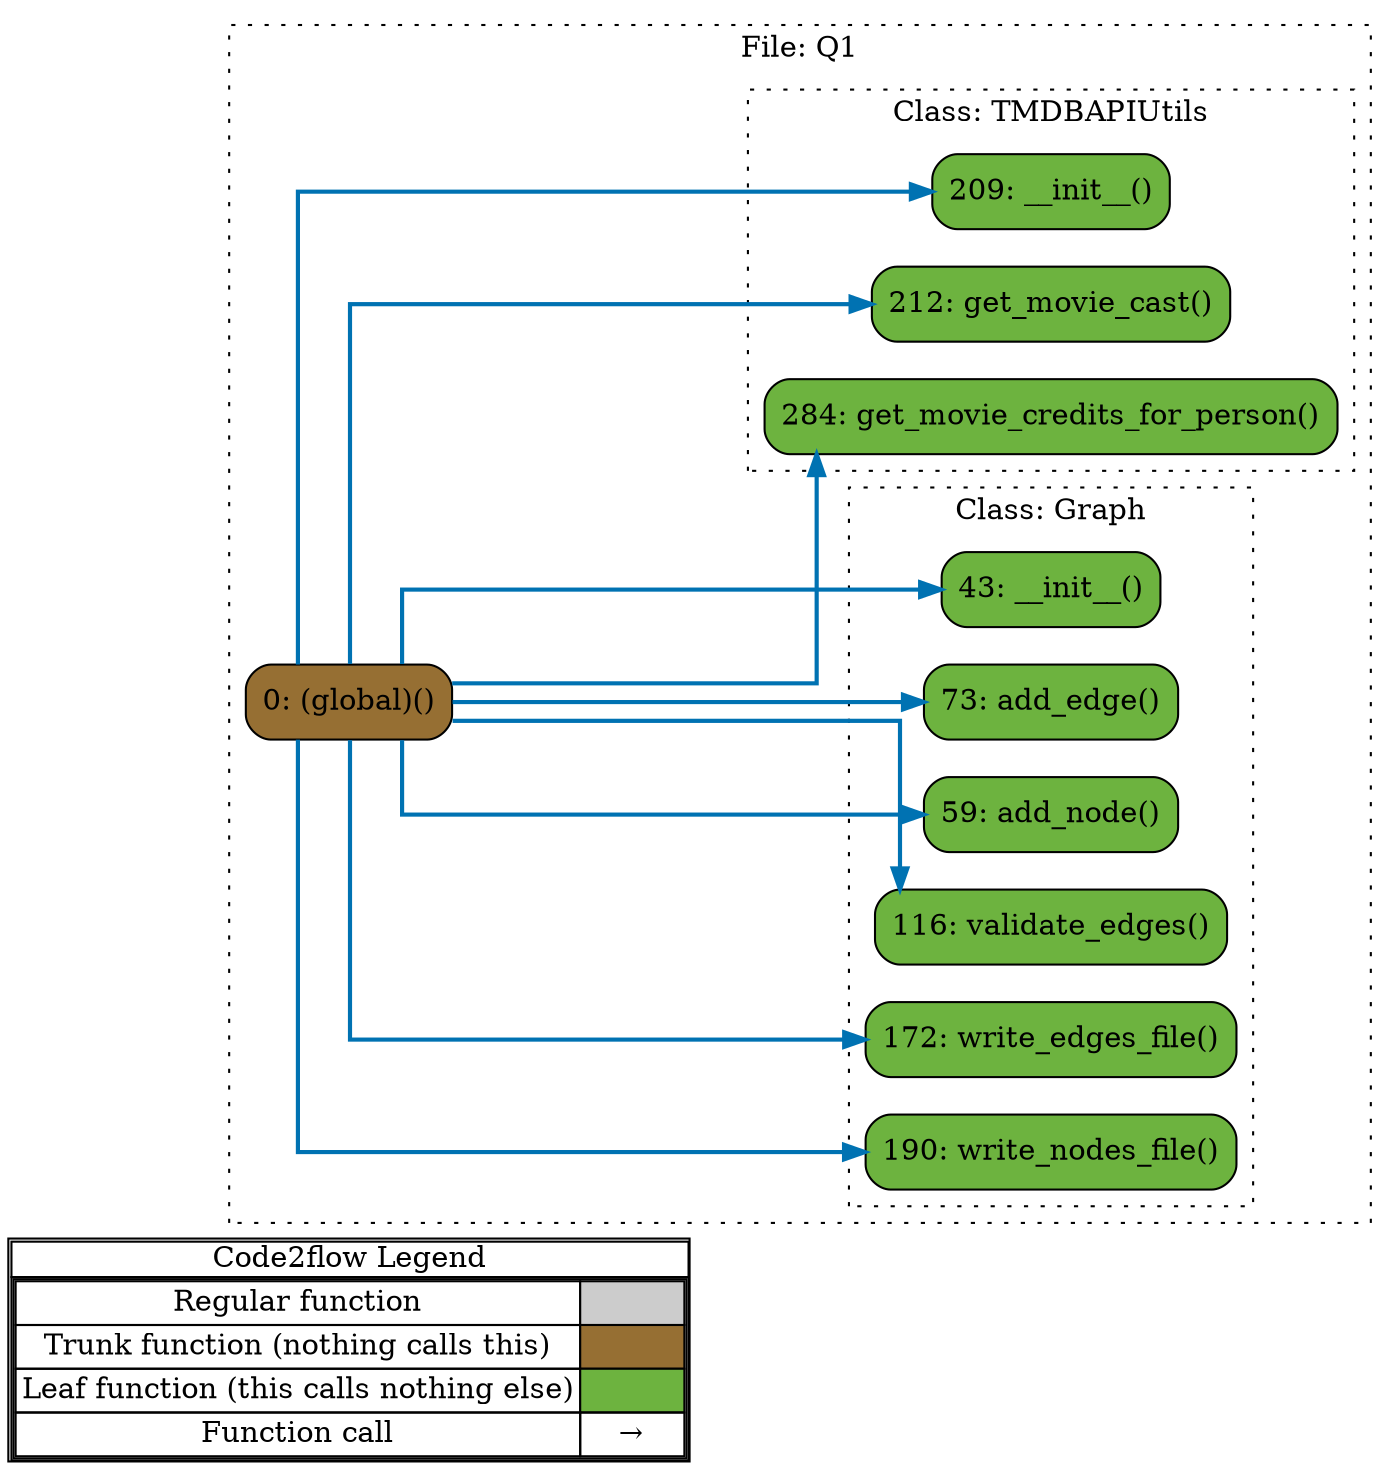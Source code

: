 digraph G {
concentrate=true;
splines="ortho";
rankdir="LR";
subgraph legend{
    rank = min;
    label = "legend";
    Legend [shape=none, margin=0, label = <
        <table cellspacing="0" cellpadding="0" border="1"><tr><td>Code2flow Legend</td></tr><tr><td>
        <table cellspacing="0">
        <tr><td>Regular function</td><td width="50px" bgcolor='#cccccc'></td></tr>
        <tr><td>Trunk function (nothing calls this)</td><td bgcolor='#966F33'></td></tr>
        <tr><td>Leaf function (this calls nothing else)</td><td bgcolor='#6db33f'></td></tr>
        <tr><td>Function call</td><td><font color='black'>&#8594;</font></td></tr>
        </table></td></tr></table>
        >];
}node_777947fd [label="0: (global)()" name="Q1::(global)" shape="rect" style="rounded,filled" fillcolor="#966F33" ];
node_e29e5ad6 [label="43: __init__()" name="Q1::Graph.__init__" shape="rect" style="rounded,filled" fillcolor="#6db33f" ];
node_e6e35a11 [label="73: add_edge()" name="Q1::Graph.add_edge" shape="rect" style="rounded,filled" fillcolor="#6db33f" ];
node_2864a509 [label="59: add_node()" name="Q1::Graph.add_node" shape="rect" style="rounded,filled" fillcolor="#6db33f" ];
node_710fa9f2 [label="116: validate_edges()" name="Q1::Graph.validate_edges" shape="rect" style="rounded,filled" fillcolor="#6db33f" ];
node_8d4d8af4 [label="172: write_edges_file()" name="Q1::Graph.write_edges_file" shape="rect" style="rounded,filled" fillcolor="#6db33f" ];
node_c7699d21 [label="190: write_nodes_file()" name="Q1::Graph.write_nodes_file" shape="rect" style="rounded,filled" fillcolor="#6db33f" ];
node_1a257a79 [label="209: __init__()" name="Q1::TMDBAPIUtils.__init__" shape="rect" style="rounded,filled" fillcolor="#6db33f" ];
node_bd8fbbf9 [label="212: get_movie_cast()" name="Q1::TMDBAPIUtils.get_movie_cast" shape="rect" style="rounded,filled" fillcolor="#6db33f" ];
node_735c6af2 [label="284: get_movie_credits_for_person()" name="Q1::TMDBAPIUtils.get_movie_credits_for_person" shape="rect" style="rounded,filled" fillcolor="#6db33f" ];
node_777947fd -> node_e29e5ad6 [color="#0072B2" penwidth="2"];
node_777947fd -> node_e6e35a11 [color="#0072B2" penwidth="2"];
node_777947fd -> node_e6e35a11 [color="#0072B2" penwidth="2"];
node_777947fd -> node_2864a509 [color="#0072B2" penwidth="2"];
node_777947fd -> node_2864a509 [color="#0072B2" penwidth="2"];
node_777947fd -> node_2864a509 [color="#0072B2" penwidth="2"];
node_777947fd -> node_710fa9f2 [color="#0072B2" penwidth="2"];
node_777947fd -> node_8d4d8af4 [color="#0072B2" penwidth="2"];
node_777947fd -> node_c7699d21 [color="#0072B2" penwidth="2"];
node_777947fd -> node_1a257a79 [color="#0072B2" penwidth="2"];
node_777947fd -> node_bd8fbbf9 [color="#0072B2" penwidth="2"];
node_777947fd -> node_bd8fbbf9 [color="#0072B2" penwidth="2"];
node_777947fd -> node_bd8fbbf9 [color="#0072B2" penwidth="2"];
node_777947fd -> node_735c6af2 [color="#0072B2" penwidth="2"];
node_777947fd -> node_735c6af2 [color="#0072B2" penwidth="2"];
subgraph cluster_396b6447 {
    node_777947fd;
    label="File: Q1";
    name="Q1";
    style="filled";
    graph[style=dotted];
    subgraph cluster_285ffeec {
        node_e29e5ad6 node_2864a509 node_e6e35a11 node_710fa9f2 node_8d4d8af4 node_c7699d21;
        label="Class: Graph";
        name="Graph";
        style="filled";
        graph[style=dotted];
    };
    subgraph cluster_44c79dc8 {
        node_1a257a79 node_bd8fbbf9 node_735c6af2;
        label="Class: TMDBAPIUtils";
        name="TMDBAPIUtils";
        style="filled";
        graph[style=dotted];
    };
};
}
